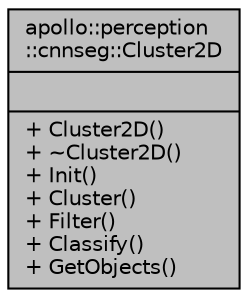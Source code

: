 digraph "apollo::perception::cnnseg::Cluster2D"
{
  edge [fontname="Helvetica",fontsize="10",labelfontname="Helvetica",labelfontsize="10"];
  node [fontname="Helvetica",fontsize="10",shape=record];
  Node1 [label="{apollo::perception\l::cnnseg::Cluster2D\n||+ Cluster2D()\l+ ~Cluster2D()\l+ Init()\l+ Cluster()\l+ Filter()\l+ Classify()\l+ GetObjects()\l}",height=0.2,width=0.4,color="black", fillcolor="grey75", style="filled" fontcolor="black"];
}
